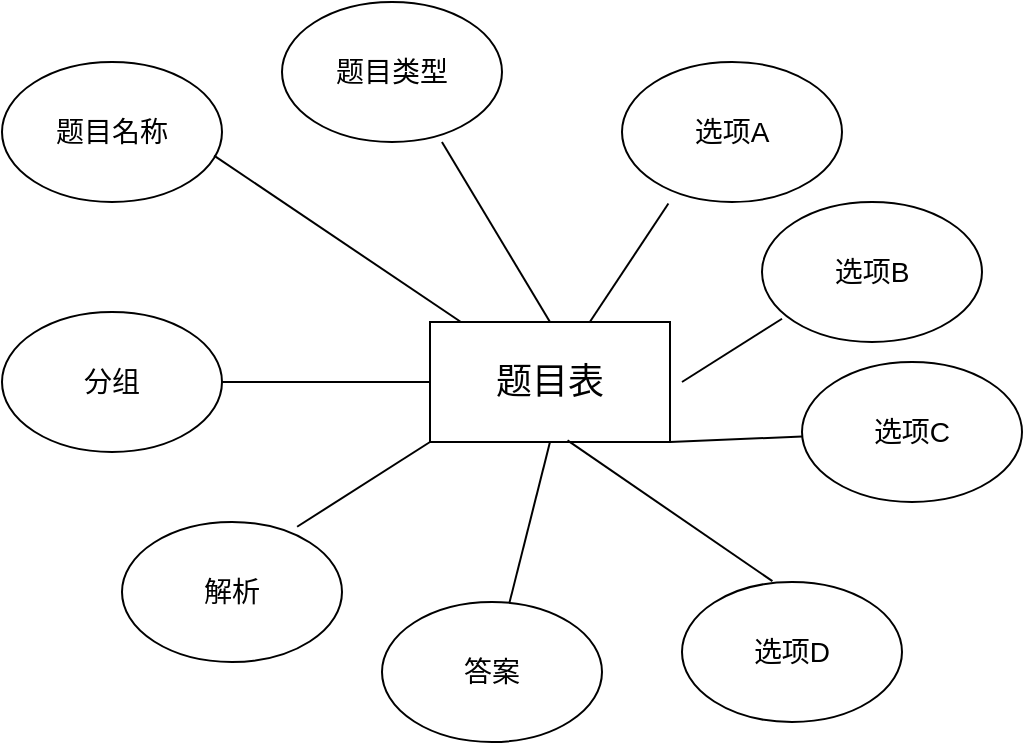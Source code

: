 <mxfile version="24.2.7" type="github">
  <diagram name="第 1 页" id="HdoQyLCfgDcBrx1Kk_PP">
    <mxGraphModel dx="1290" dy="530" grid="1" gridSize="10" guides="1" tooltips="1" connect="1" arrows="1" fold="1" page="1" pageScale="1" pageWidth="827" pageHeight="1169" math="0" shadow="0">
      <root>
        <mxCell id="0" />
        <mxCell id="1" parent="0" />
        <mxCell id="Jq1FWWVzuBtE5Re9_JTs-1" value="&lt;font style=&quot;font-size: 18px;&quot;&gt;题目表&lt;/font&gt;" style="rounded=0;whiteSpace=wrap;html=1;" vertex="1" parent="1">
          <mxGeometry x="294" y="230" width="120" height="60" as="geometry" />
        </mxCell>
        <mxCell id="Jq1FWWVzuBtE5Re9_JTs-2" value="&lt;font style=&quot;font-size: 14px;&quot;&gt;选项A&lt;/font&gt;" style="ellipse;whiteSpace=wrap;html=1;" vertex="1" parent="1">
          <mxGeometry x="390" y="100" width="110" height="70" as="geometry" />
        </mxCell>
        <mxCell id="Jq1FWWVzuBtE5Re9_JTs-3" value="&lt;font style=&quot;font-size: 14px;&quot;&gt;选项B&lt;/font&gt;" style="ellipse;whiteSpace=wrap;html=1;" vertex="1" parent="1">
          <mxGeometry x="460" y="170" width="110" height="70" as="geometry" />
        </mxCell>
        <mxCell id="Jq1FWWVzuBtE5Re9_JTs-4" value="&lt;font style=&quot;font-size: 14px;&quot;&gt;选项C&lt;/font&gt;" style="ellipse;whiteSpace=wrap;html=1;" vertex="1" parent="1">
          <mxGeometry x="480" y="250" width="110" height="70" as="geometry" />
        </mxCell>
        <mxCell id="Jq1FWWVzuBtE5Re9_JTs-5" value="&lt;font style=&quot;font-size: 14px;&quot;&gt;选项D&lt;/font&gt;" style="ellipse;whiteSpace=wrap;html=1;" vertex="1" parent="1">
          <mxGeometry x="420" y="360" width="110" height="70" as="geometry" />
        </mxCell>
        <mxCell id="Jq1FWWVzuBtE5Re9_JTs-6" value="&lt;font style=&quot;font-size: 14px;&quot;&gt;答案&lt;/font&gt;" style="ellipse;whiteSpace=wrap;html=1;" vertex="1" parent="1">
          <mxGeometry x="270" y="370" width="110" height="70" as="geometry" />
        </mxCell>
        <mxCell id="Jq1FWWVzuBtE5Re9_JTs-7" value="&lt;font style=&quot;font-size: 14px;&quot;&gt;解析&lt;/font&gt;" style="ellipse;whiteSpace=wrap;html=1;" vertex="1" parent="1">
          <mxGeometry x="140" y="330" width="110" height="70" as="geometry" />
        </mxCell>
        <mxCell id="Jq1FWWVzuBtE5Re9_JTs-8" value="&lt;font style=&quot;font-size: 14px;&quot;&gt;分组&lt;/font&gt;" style="ellipse;whiteSpace=wrap;html=1;" vertex="1" parent="1">
          <mxGeometry x="80" y="225" width="110" height="70" as="geometry" />
        </mxCell>
        <mxCell id="Jq1FWWVzuBtE5Re9_JTs-9" value="&lt;font style=&quot;font-size: 14px;&quot;&gt;题目名称&lt;/font&gt;" style="ellipse;whiteSpace=wrap;html=1;" vertex="1" parent="1">
          <mxGeometry x="80" y="100" width="110" height="70" as="geometry" />
        </mxCell>
        <mxCell id="Jq1FWWVzuBtE5Re9_JTs-10" value="&lt;font style=&quot;font-size: 14px;&quot;&gt;题目类型&lt;/font&gt;" style="ellipse;whiteSpace=wrap;html=1;" vertex="1" parent="1">
          <mxGeometry x="220" y="70" width="110" height="70" as="geometry" />
        </mxCell>
        <mxCell id="Jq1FWWVzuBtE5Re9_JTs-11" value="" style="endArrow=none;html=1;rounded=0;entryX=0.5;entryY=1;entryDx=0;entryDy=0;" edge="1" parent="1" source="Jq1FWWVzuBtE5Re9_JTs-6" target="Jq1FWWVzuBtE5Re9_JTs-1">
          <mxGeometry width="50" height="50" relative="1" as="geometry">
            <mxPoint x="160" y="510" as="sourcePoint" />
            <mxPoint x="210" y="460" as="targetPoint" />
          </mxGeometry>
        </mxCell>
        <mxCell id="Jq1FWWVzuBtE5Re9_JTs-12" value="" style="endArrow=none;html=1;rounded=0;entryX=0.573;entryY=0.987;entryDx=0;entryDy=0;entryPerimeter=0;exitX=0.411;exitY=-0.006;exitDx=0;exitDy=0;exitPerimeter=0;" edge="1" parent="1" source="Jq1FWWVzuBtE5Re9_JTs-5" target="Jq1FWWVzuBtE5Re9_JTs-1">
          <mxGeometry width="50" height="50" relative="1" as="geometry">
            <mxPoint x="344" y="380" as="sourcePoint" />
            <mxPoint x="364" y="300" as="targetPoint" />
          </mxGeometry>
        </mxCell>
        <mxCell id="Jq1FWWVzuBtE5Re9_JTs-13" value="" style="endArrow=none;html=1;rounded=0;entryX=1;entryY=1;entryDx=0;entryDy=0;" edge="1" parent="1" source="Jq1FWWVzuBtE5Re9_JTs-4" target="Jq1FWWVzuBtE5Re9_JTs-1">
          <mxGeometry width="50" height="50" relative="1" as="geometry">
            <mxPoint x="475" y="370" as="sourcePoint" />
            <mxPoint x="373" y="299" as="targetPoint" />
          </mxGeometry>
        </mxCell>
        <mxCell id="Jq1FWWVzuBtE5Re9_JTs-14" value="" style="endArrow=none;html=1;rounded=0;exitX=0.091;exitY=0.834;exitDx=0;exitDy=0;exitPerimeter=0;" edge="1" parent="1" source="Jq1FWWVzuBtE5Re9_JTs-3">
          <mxGeometry width="50" height="50" relative="1" as="geometry">
            <mxPoint x="490" y="297" as="sourcePoint" />
            <mxPoint x="420" y="260" as="targetPoint" />
          </mxGeometry>
        </mxCell>
        <mxCell id="Jq1FWWVzuBtE5Re9_JTs-15" value="" style="endArrow=none;html=1;rounded=0;exitX=0.211;exitY=1.011;exitDx=0;exitDy=0;exitPerimeter=0;" edge="1" parent="1" source="Jq1FWWVzuBtE5Re9_JTs-2" target="Jq1FWWVzuBtE5Re9_JTs-1">
          <mxGeometry width="50" height="50" relative="1" as="geometry">
            <mxPoint x="480" y="238" as="sourcePoint" />
            <mxPoint x="430" y="270" as="targetPoint" />
          </mxGeometry>
        </mxCell>
        <mxCell id="Jq1FWWVzuBtE5Re9_JTs-16" value="" style="endArrow=none;html=1;rounded=0;exitX=0.727;exitY=1;exitDx=0;exitDy=0;exitPerimeter=0;entryX=0.5;entryY=0;entryDx=0;entryDy=0;" edge="1" parent="1" source="Jq1FWWVzuBtE5Re9_JTs-10" target="Jq1FWWVzuBtE5Re9_JTs-1">
          <mxGeometry width="50" height="50" relative="1" as="geometry">
            <mxPoint x="423" y="181" as="sourcePoint" />
            <mxPoint x="384" y="240" as="targetPoint" />
          </mxGeometry>
        </mxCell>
        <mxCell id="Jq1FWWVzuBtE5Re9_JTs-17" value="" style="endArrow=none;html=1;rounded=0;exitX=0.964;exitY=0.669;exitDx=0;exitDy=0;exitPerimeter=0;" edge="1" parent="1" source="Jq1FWWVzuBtE5Re9_JTs-9" target="Jq1FWWVzuBtE5Re9_JTs-1">
          <mxGeometry width="50" height="50" relative="1" as="geometry">
            <mxPoint x="310" y="150" as="sourcePoint" />
            <mxPoint x="364" y="240" as="targetPoint" />
          </mxGeometry>
        </mxCell>
        <mxCell id="Jq1FWWVzuBtE5Re9_JTs-18" value="" style="endArrow=none;html=1;rounded=0;exitX=1;exitY=0.5;exitDx=0;exitDy=0;entryX=0;entryY=0.5;entryDx=0;entryDy=0;" edge="1" parent="1" source="Jq1FWWVzuBtE5Re9_JTs-8" target="Jq1FWWVzuBtE5Re9_JTs-1">
          <mxGeometry width="50" height="50" relative="1" as="geometry">
            <mxPoint x="196" y="157" as="sourcePoint" />
            <mxPoint x="319" y="240" as="targetPoint" />
          </mxGeometry>
        </mxCell>
        <mxCell id="Jq1FWWVzuBtE5Re9_JTs-19" value="" style="endArrow=none;html=1;rounded=0;exitX=0.796;exitY=0.034;exitDx=0;exitDy=0;entryX=0;entryY=1;entryDx=0;entryDy=0;exitPerimeter=0;" edge="1" parent="1" source="Jq1FWWVzuBtE5Re9_JTs-7" target="Jq1FWWVzuBtE5Re9_JTs-1">
          <mxGeometry width="50" height="50" relative="1" as="geometry">
            <mxPoint x="200" y="270" as="sourcePoint" />
            <mxPoint x="304" y="270" as="targetPoint" />
          </mxGeometry>
        </mxCell>
      </root>
    </mxGraphModel>
  </diagram>
</mxfile>
